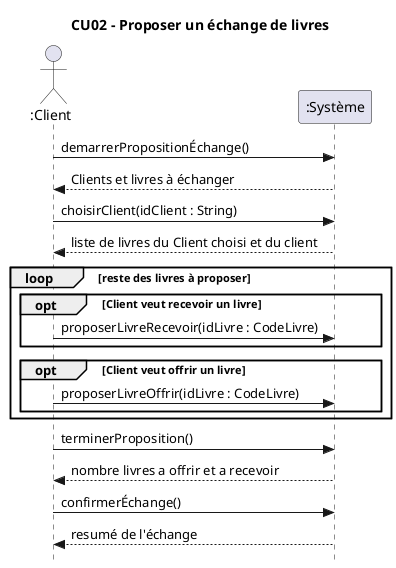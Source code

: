 @startuml
﻿skinparam style strictuml
title CU02 - Proposer un échange de livres
actor ":Client" as c
participant ":Système" as s

c->s : demarrerPropositionÉchange()
s-->c : Clients et livres à échanger

c-> s: choisirClient(idClient : String)
s-->c : liste de livres du Client choisi et du client

loop reste des livres à proposer
  opt Client veut recevoir un livre
    c->s: proposerLivreRecevoir(idLivre : CodeLivre)
  end opt
  opt Client veut offrir un livre
    c->s: proposerLivreOffrir(idLivre : CodeLivre)
  end opt
end loop

c->s: terminerProposition()
s-->c: nombre livres a offrir et a recevoir

c->s: confirmerÉchange()
s-->c: resumé de l'échange
@enduml
